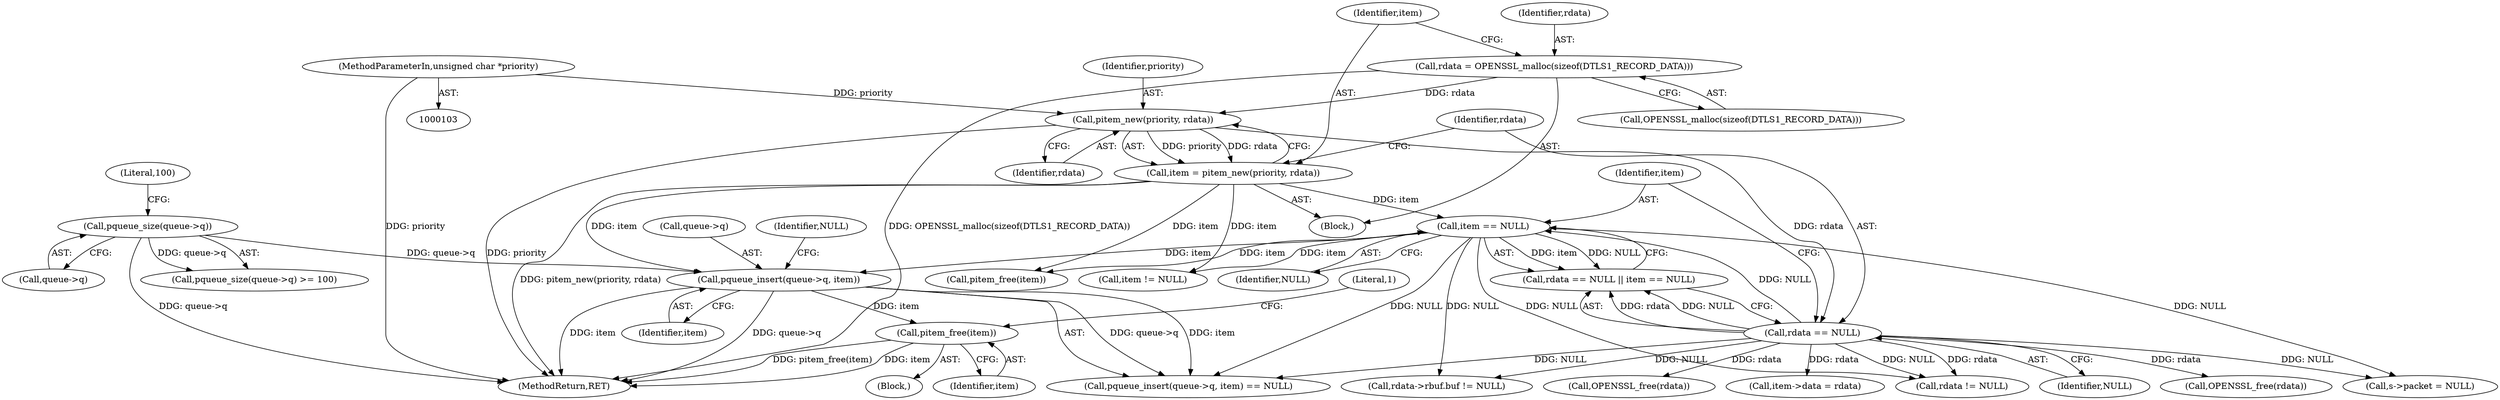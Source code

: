 digraph "0_openssl_103b171d8fc282ef435f8de9afbf7782e312961f@API" {
"1000316" [label="(Call,pitem_free(item))"];
"1000290" [label="(Call,pqueue_insert(queue->q, item))"];
"1000112" [label="(Call,pqueue_size(queue->q))"];
"1000124" [label="(Call,item = pitem_new(priority, rdata))"];
"1000126" [label="(Call,pitem_new(priority, rdata))"];
"1000106" [label="(MethodParameterIn,unsigned char *priority)"];
"1000119" [label="(Call,rdata = OPENSSL_malloc(sizeof(DTLS1_RECORD_DATA)))"];
"1000134" [label="(Call,item == NULL)"];
"1000131" [label="(Call,rdata == NULL)"];
"1000116" [label="(Literal,100)"];
"1000268" [label="(Call,rdata->rbuf.buf != NULL)"];
"1000130" [label="(Call,rdata == NULL || item == NULL)"];
"1000111" [label="(Call,pqueue_size(queue->q) >= 100)"];
"1000283" [label="(Call,pitem_free(item))"];
"1000125" [label="(Identifier,item)"];
"1000106" [label="(MethodParameterIn,unsigned char *priority)"];
"1000145" [label="(Call,item != NULL)"];
"1000291" [label="(Call,queue->q)"];
"1000136" [label="(Identifier,NULL)"];
"1000120" [label="(Identifier,rdata)"];
"1000295" [label="(Identifier,NULL)"];
"1000127" [label="(Identifier,priority)"];
"1000119" [label="(Call,rdata = OPENSSL_malloc(sizeof(DTLS1_RECORD_DATA)))"];
"1000124" [label="(Call,item = pitem_new(priority, rdata))"];
"1000133" [label="(Identifier,NULL)"];
"1000113" [label="(Call,queue->q)"];
"1000135" [label="(Identifier,item)"];
"1000323" [label="(MethodReturn,RET)"];
"1000320" [label="(Literal,1)"];
"1000131" [label="(Call,rdata == NULL)"];
"1000281" [label="(Call,OPENSSL_free(rdata))"];
"1000112" [label="(Call,pqueue_size(queue->q))"];
"1000128" [label="(Identifier,rdata)"];
"1000294" [label="(Identifier,item)"];
"1000195" [label="(Call,item->data = rdata)"];
"1000289" [label="(Call,pqueue_insert(queue->q, item) == NULL)"];
"1000317" [label="(Identifier,item)"];
"1000107" [label="(Block,)"];
"1000134" [label="(Call,item == NULL)"];
"1000296" [label="(Block,)"];
"1000316" [label="(Call,pitem_free(item))"];
"1000139" [label="(Call,rdata != NULL)"];
"1000126" [label="(Call,pitem_new(priority, rdata))"];
"1000314" [label="(Call,OPENSSL_free(rdata))"];
"1000132" [label="(Identifier,rdata)"];
"1000229" [label="(Call,s->packet = NULL)"];
"1000121" [label="(Call,OPENSSL_malloc(sizeof(DTLS1_RECORD_DATA)))"];
"1000290" [label="(Call,pqueue_insert(queue->q, item))"];
"1000316" -> "1000296"  [label="AST: "];
"1000316" -> "1000317"  [label="CFG: "];
"1000317" -> "1000316"  [label="AST: "];
"1000320" -> "1000316"  [label="CFG: "];
"1000316" -> "1000323"  [label="DDG: pitem_free(item)"];
"1000316" -> "1000323"  [label="DDG: item"];
"1000290" -> "1000316"  [label="DDG: item"];
"1000290" -> "1000289"  [label="AST: "];
"1000290" -> "1000294"  [label="CFG: "];
"1000291" -> "1000290"  [label="AST: "];
"1000294" -> "1000290"  [label="AST: "];
"1000295" -> "1000290"  [label="CFG: "];
"1000290" -> "1000323"  [label="DDG: queue->q"];
"1000290" -> "1000323"  [label="DDG: item"];
"1000290" -> "1000289"  [label="DDG: queue->q"];
"1000290" -> "1000289"  [label="DDG: item"];
"1000112" -> "1000290"  [label="DDG: queue->q"];
"1000124" -> "1000290"  [label="DDG: item"];
"1000134" -> "1000290"  [label="DDG: item"];
"1000112" -> "1000111"  [label="AST: "];
"1000112" -> "1000113"  [label="CFG: "];
"1000113" -> "1000112"  [label="AST: "];
"1000116" -> "1000112"  [label="CFG: "];
"1000112" -> "1000323"  [label="DDG: queue->q"];
"1000112" -> "1000111"  [label="DDG: queue->q"];
"1000124" -> "1000107"  [label="AST: "];
"1000124" -> "1000126"  [label="CFG: "];
"1000125" -> "1000124"  [label="AST: "];
"1000126" -> "1000124"  [label="AST: "];
"1000132" -> "1000124"  [label="CFG: "];
"1000124" -> "1000323"  [label="DDG: pitem_new(priority, rdata)"];
"1000126" -> "1000124"  [label="DDG: priority"];
"1000126" -> "1000124"  [label="DDG: rdata"];
"1000124" -> "1000134"  [label="DDG: item"];
"1000124" -> "1000145"  [label="DDG: item"];
"1000124" -> "1000283"  [label="DDG: item"];
"1000126" -> "1000128"  [label="CFG: "];
"1000127" -> "1000126"  [label="AST: "];
"1000128" -> "1000126"  [label="AST: "];
"1000126" -> "1000323"  [label="DDG: priority"];
"1000106" -> "1000126"  [label="DDG: priority"];
"1000119" -> "1000126"  [label="DDG: rdata"];
"1000126" -> "1000131"  [label="DDG: rdata"];
"1000106" -> "1000103"  [label="AST: "];
"1000106" -> "1000323"  [label="DDG: priority"];
"1000119" -> "1000107"  [label="AST: "];
"1000119" -> "1000121"  [label="CFG: "];
"1000120" -> "1000119"  [label="AST: "];
"1000121" -> "1000119"  [label="AST: "];
"1000125" -> "1000119"  [label="CFG: "];
"1000119" -> "1000323"  [label="DDG: OPENSSL_malloc(sizeof(DTLS1_RECORD_DATA))"];
"1000134" -> "1000130"  [label="AST: "];
"1000134" -> "1000136"  [label="CFG: "];
"1000135" -> "1000134"  [label="AST: "];
"1000136" -> "1000134"  [label="AST: "];
"1000130" -> "1000134"  [label="CFG: "];
"1000134" -> "1000130"  [label="DDG: item"];
"1000134" -> "1000130"  [label="DDG: NULL"];
"1000131" -> "1000134"  [label="DDG: NULL"];
"1000134" -> "1000139"  [label="DDG: NULL"];
"1000134" -> "1000145"  [label="DDG: item"];
"1000134" -> "1000229"  [label="DDG: NULL"];
"1000134" -> "1000268"  [label="DDG: NULL"];
"1000134" -> "1000283"  [label="DDG: item"];
"1000134" -> "1000289"  [label="DDG: NULL"];
"1000131" -> "1000130"  [label="AST: "];
"1000131" -> "1000133"  [label="CFG: "];
"1000132" -> "1000131"  [label="AST: "];
"1000133" -> "1000131"  [label="AST: "];
"1000135" -> "1000131"  [label="CFG: "];
"1000130" -> "1000131"  [label="CFG: "];
"1000131" -> "1000130"  [label="DDG: rdata"];
"1000131" -> "1000130"  [label="DDG: NULL"];
"1000131" -> "1000139"  [label="DDG: rdata"];
"1000131" -> "1000139"  [label="DDG: NULL"];
"1000131" -> "1000195"  [label="DDG: rdata"];
"1000131" -> "1000229"  [label="DDG: NULL"];
"1000131" -> "1000268"  [label="DDG: NULL"];
"1000131" -> "1000281"  [label="DDG: rdata"];
"1000131" -> "1000289"  [label="DDG: NULL"];
"1000131" -> "1000314"  [label="DDG: rdata"];
}
